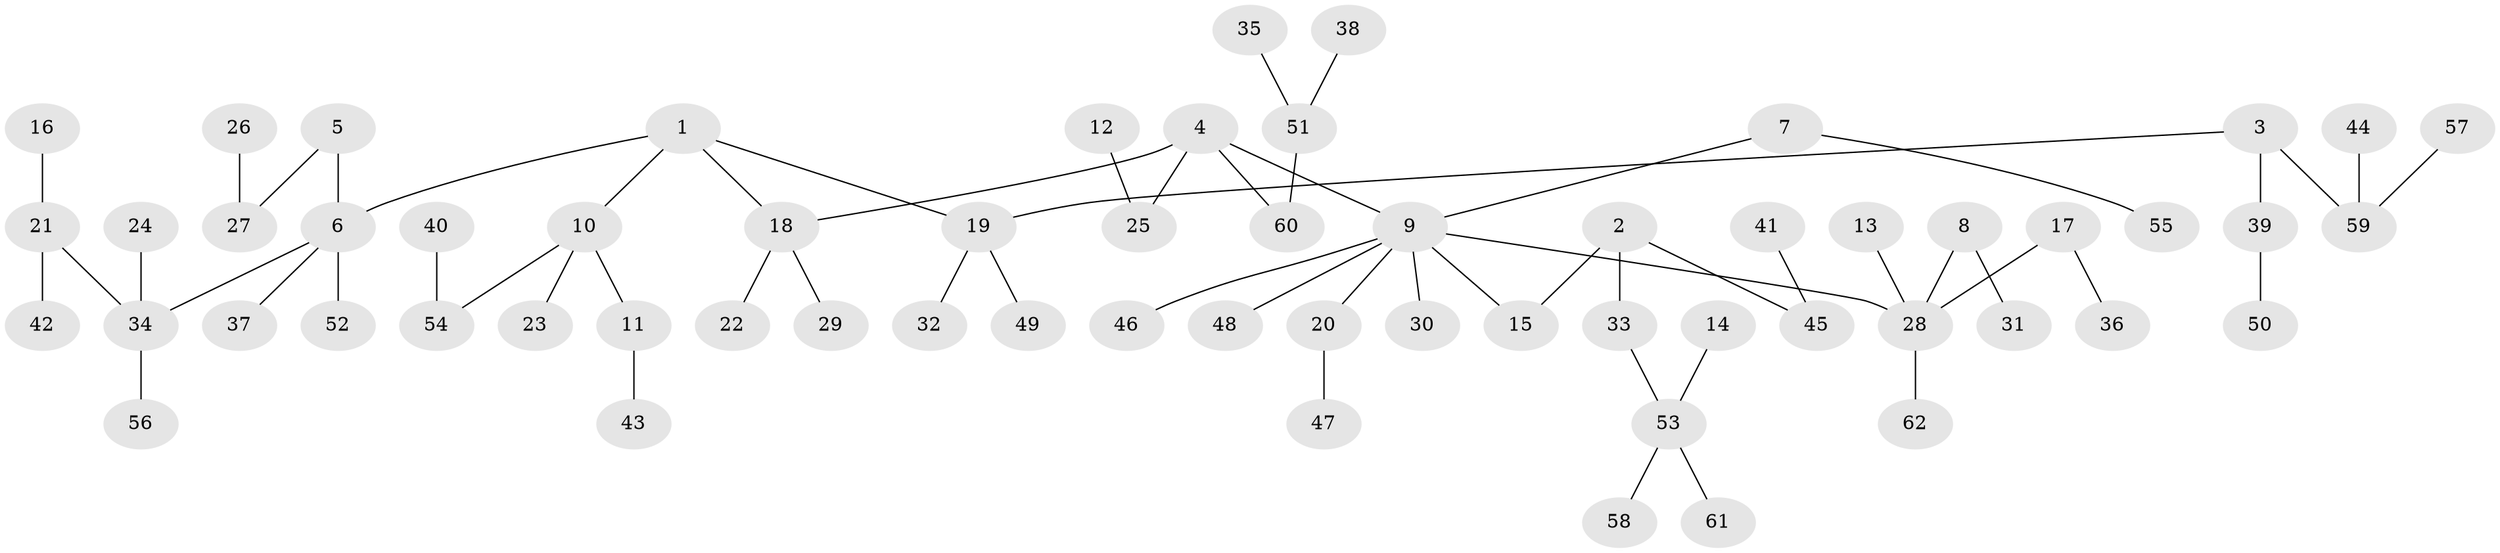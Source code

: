 // original degree distribution, {5: 0.04807692307692308, 3: 0.15384615384615385, 6: 0.019230769230769232, 4: 0.04807692307692308, 2: 0.2403846153846154, 1: 0.49038461538461536}
// Generated by graph-tools (version 1.1) at 2025/37/03/04/25 23:37:30]
// undirected, 62 vertices, 61 edges
graph export_dot {
  node [color=gray90,style=filled];
  1;
  2;
  3;
  4;
  5;
  6;
  7;
  8;
  9;
  10;
  11;
  12;
  13;
  14;
  15;
  16;
  17;
  18;
  19;
  20;
  21;
  22;
  23;
  24;
  25;
  26;
  27;
  28;
  29;
  30;
  31;
  32;
  33;
  34;
  35;
  36;
  37;
  38;
  39;
  40;
  41;
  42;
  43;
  44;
  45;
  46;
  47;
  48;
  49;
  50;
  51;
  52;
  53;
  54;
  55;
  56;
  57;
  58;
  59;
  60;
  61;
  62;
  1 -- 6 [weight=1.0];
  1 -- 10 [weight=1.0];
  1 -- 18 [weight=1.0];
  1 -- 19 [weight=1.0];
  2 -- 15 [weight=1.0];
  2 -- 33 [weight=1.0];
  2 -- 45 [weight=1.0];
  3 -- 19 [weight=1.0];
  3 -- 39 [weight=1.0];
  3 -- 59 [weight=1.0];
  4 -- 9 [weight=1.0];
  4 -- 18 [weight=1.0];
  4 -- 25 [weight=1.0];
  4 -- 60 [weight=1.0];
  5 -- 6 [weight=1.0];
  5 -- 27 [weight=1.0];
  6 -- 34 [weight=1.0];
  6 -- 37 [weight=1.0];
  6 -- 52 [weight=1.0];
  7 -- 9 [weight=1.0];
  7 -- 55 [weight=1.0];
  8 -- 28 [weight=1.0];
  8 -- 31 [weight=1.0];
  9 -- 15 [weight=1.0];
  9 -- 20 [weight=1.0];
  9 -- 28 [weight=1.0];
  9 -- 30 [weight=1.0];
  9 -- 46 [weight=1.0];
  9 -- 48 [weight=1.0];
  10 -- 11 [weight=1.0];
  10 -- 23 [weight=1.0];
  10 -- 54 [weight=1.0];
  11 -- 43 [weight=1.0];
  12 -- 25 [weight=1.0];
  13 -- 28 [weight=1.0];
  14 -- 53 [weight=1.0];
  16 -- 21 [weight=1.0];
  17 -- 28 [weight=1.0];
  17 -- 36 [weight=1.0];
  18 -- 22 [weight=1.0];
  18 -- 29 [weight=1.0];
  19 -- 32 [weight=1.0];
  19 -- 49 [weight=1.0];
  20 -- 47 [weight=1.0];
  21 -- 34 [weight=1.0];
  21 -- 42 [weight=1.0];
  24 -- 34 [weight=1.0];
  26 -- 27 [weight=1.0];
  28 -- 62 [weight=1.0];
  33 -- 53 [weight=1.0];
  34 -- 56 [weight=1.0];
  35 -- 51 [weight=1.0];
  38 -- 51 [weight=1.0];
  39 -- 50 [weight=1.0];
  40 -- 54 [weight=1.0];
  41 -- 45 [weight=1.0];
  44 -- 59 [weight=1.0];
  51 -- 60 [weight=1.0];
  53 -- 58 [weight=1.0];
  53 -- 61 [weight=1.0];
  57 -- 59 [weight=1.0];
}

